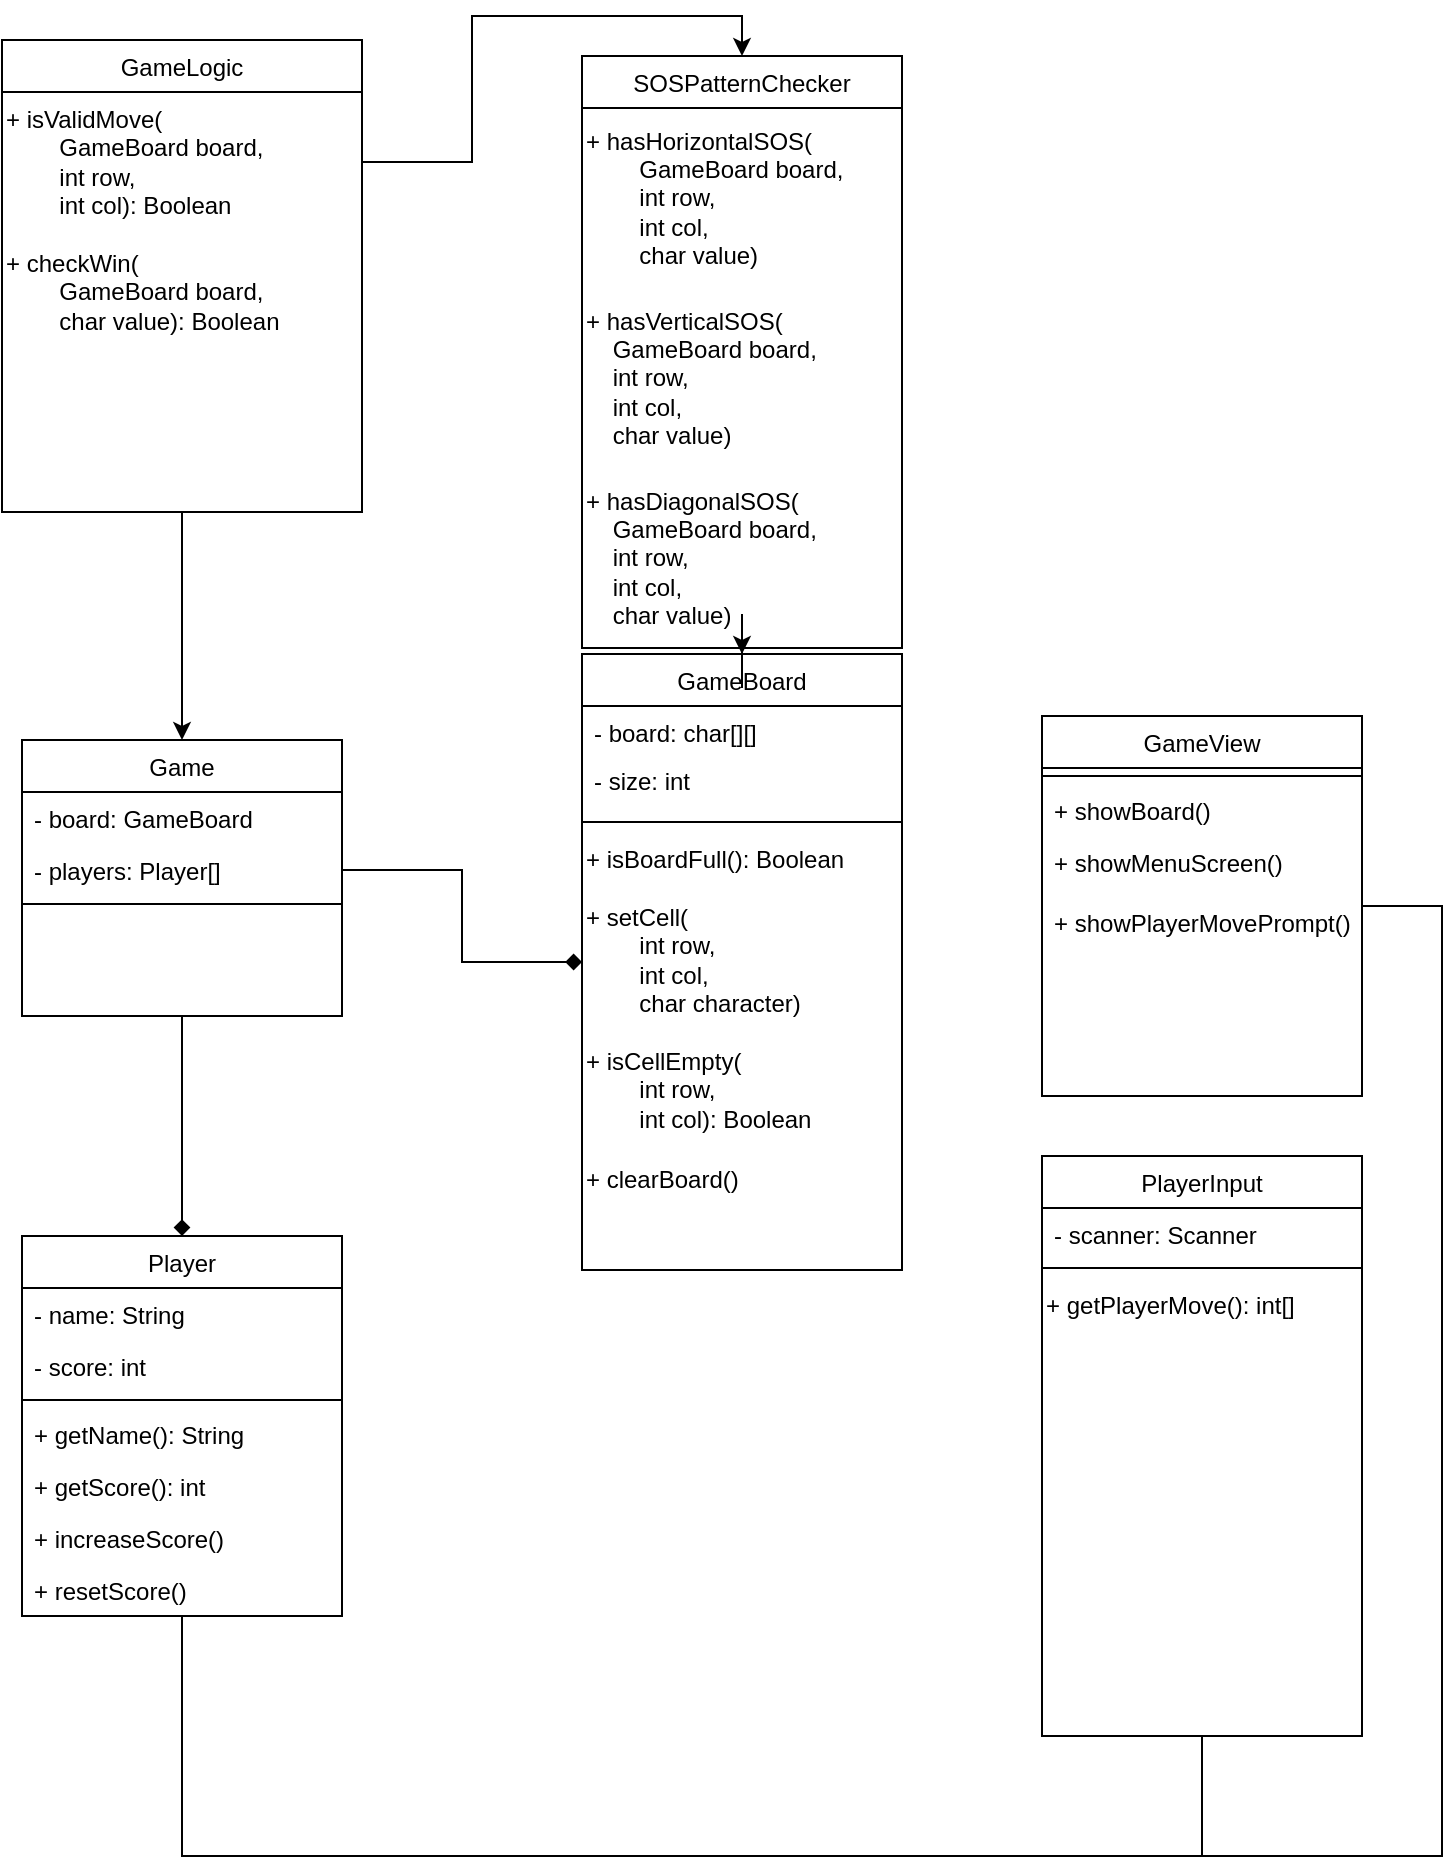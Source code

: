 <mxfile version="23.1.8" type="github">
  <diagram id="C5RBs43oDa-KdzZeNtuy" name="Page-1">
    <mxGraphModel dx="854" dy="1585" grid="1" gridSize="10" guides="1" tooltips="1" connect="1" arrows="1" fold="1" page="1" pageScale="1" pageWidth="827" pageHeight="1169" math="0" shadow="0">
      <root>
        <mxCell id="WIyWlLk6GJQsqaUBKTNV-0" />
        <mxCell id="WIyWlLk6GJQsqaUBKTNV-1" parent="WIyWlLk6GJQsqaUBKTNV-0" />
        <mxCell id="zkfFHV4jXpPFQw0GAbJ--17" value="GameBoard" style="swimlane;fontStyle=0;align=center;verticalAlign=top;childLayout=stackLayout;horizontal=1;startSize=26;horizontalStack=0;resizeParent=1;resizeLast=0;collapsible=1;marginBottom=0;rounded=0;shadow=0;strokeWidth=1;" parent="WIyWlLk6GJQsqaUBKTNV-1" vertex="1">
          <mxGeometry x="310" y="-1" width="160" height="308" as="geometry">
            <mxRectangle x="550" y="140" width="160" height="26" as="alternateBounds" />
          </mxGeometry>
        </mxCell>
        <mxCell id="zkfFHV4jXpPFQw0GAbJ--24" value="- board: char[][]" style="text;align=left;verticalAlign=top;spacingLeft=4;spacingRight=4;overflow=hidden;rotatable=0;points=[[0,0.5],[1,0.5]];portConstraint=eastwest;" parent="zkfFHV4jXpPFQw0GAbJ--17" vertex="1">
          <mxGeometry y="26" width="160" height="24" as="geometry" />
        </mxCell>
        <mxCell id="YH9T3-k_NW0VHkZPkh3--16" value="- size: int" style="text;align=left;verticalAlign=top;spacingLeft=4;spacingRight=4;overflow=hidden;rotatable=0;points=[[0,0.5],[1,0.5]];portConstraint=eastwest;" parent="zkfFHV4jXpPFQw0GAbJ--17" vertex="1">
          <mxGeometry y="50" width="160" height="30" as="geometry" />
        </mxCell>
        <mxCell id="kmp1Yeez9SvhqWlrQ3iH-9" value="" style="line;html=1;strokeWidth=1;align=left;verticalAlign=middle;spacingTop=-1;spacingLeft=3;spacingRight=3;rotatable=0;labelPosition=right;points=[];portConstraint=eastwest;" vertex="1" parent="zkfFHV4jXpPFQw0GAbJ--17">
          <mxGeometry y="80" width="160" height="8" as="geometry" />
        </mxCell>
        <mxCell id="kmp1Yeez9SvhqWlrQ3iH-10" value="+ isBoardFull(): Boolean" style="text;html=1;align=left;verticalAlign=middle;resizable=0;points=[];autosize=1;strokeColor=none;fillColor=none;" vertex="1" parent="zkfFHV4jXpPFQw0GAbJ--17">
          <mxGeometry y="88" width="160" height="30" as="geometry" />
        </mxCell>
        <mxCell id="kmp1Yeez9SvhqWlrQ3iH-11" value="+ setCell(&lt;br&gt;&lt;span style=&quot;white-space: pre;&quot;&gt;&#x9;&lt;/span&gt;int row,&lt;br&gt;&lt;span style=&quot;white-space: pre;&quot;&gt;&#x9;&lt;/span&gt;int col,&lt;br&gt;&lt;span style=&quot;white-space: pre;&quot;&gt;&#x9;&lt;/span&gt;char character)" style="text;html=1;align=left;verticalAlign=middle;resizable=0;points=[];autosize=1;strokeColor=none;fillColor=none;" vertex="1" parent="zkfFHV4jXpPFQw0GAbJ--17">
          <mxGeometry y="118" width="160" height="70" as="geometry" />
        </mxCell>
        <mxCell id="YH9T3-k_NW0VHkZPkh3--7" value="+ isCellEmpty(&lt;br&gt;&lt;span style=&quot;white-space: pre;&quot;&gt;&#x9;&lt;/span&gt;int row, &lt;br&gt;&lt;span style=&quot;white-space: pre;&quot;&gt;&#x9;&lt;/span&gt;int col): Boolean" style="text;html=1;align=left;verticalAlign=middle;resizable=0;points=[];autosize=1;strokeColor=none;fillColor=none;" parent="zkfFHV4jXpPFQw0GAbJ--17" vertex="1">
          <mxGeometry y="188" width="160" height="60" as="geometry" />
        </mxCell>
        <mxCell id="kmp1Yeez9SvhqWlrQ3iH-12" value="+ clearBoard()" style="text;html=1;align=left;verticalAlign=middle;resizable=0;points=[];autosize=1;strokeColor=none;fillColor=none;" vertex="1" parent="zkfFHV4jXpPFQw0GAbJ--17">
          <mxGeometry y="248" width="160" height="30" as="geometry" />
        </mxCell>
        <mxCell id="YH9T3-k_NW0VHkZPkh3--25" style="edgeStyle=orthogonalEdgeStyle;rounded=0;orthogonalLoop=1;jettySize=auto;html=1;exitX=0.5;exitY=1;exitDx=0;exitDy=0;entryX=0.5;entryY=1;entryDx=0;entryDy=0;endArrow=none;endFill=0;" parent="WIyWlLk6GJQsqaUBKTNV-1" source="pbUtkDARDXWlZDbatba7-1" target="YH9T3-k_NW0VHkZPkh3--0" edge="1">
          <mxGeometry relative="1" as="geometry">
            <Array as="points">
              <mxPoint x="110" y="600" />
              <mxPoint x="620" y="600" />
            </Array>
          </mxGeometry>
        </mxCell>
        <mxCell id="pbUtkDARDXWlZDbatba7-1" value="Player" style="swimlane;fontStyle=0;align=center;verticalAlign=top;childLayout=stackLayout;horizontal=1;startSize=26;horizontalStack=0;resizeParent=1;resizeLast=0;collapsible=1;marginBottom=0;rounded=0;shadow=0;strokeWidth=1;" parent="WIyWlLk6GJQsqaUBKTNV-1" vertex="1">
          <mxGeometry x="30" y="290" width="160" height="190" as="geometry">
            <mxRectangle x="230" y="140" width="160" height="26" as="alternateBounds" />
          </mxGeometry>
        </mxCell>
        <mxCell id="pbUtkDARDXWlZDbatba7-2" value="- name: String" style="text;align=left;verticalAlign=top;spacingLeft=4;spacingRight=4;overflow=hidden;rotatable=0;points=[[0,0.5],[1,0.5]];portConstraint=eastwest;" parent="pbUtkDARDXWlZDbatba7-1" vertex="1">
          <mxGeometry y="26" width="160" height="26" as="geometry" />
        </mxCell>
        <mxCell id="pbUtkDARDXWlZDbatba7-3" value="- score: int" style="text;align=left;verticalAlign=top;spacingLeft=4;spacingRight=4;overflow=hidden;rotatable=0;points=[[0,0.5],[1,0.5]];portConstraint=eastwest;rounded=0;shadow=0;html=0;" parent="pbUtkDARDXWlZDbatba7-1" vertex="1">
          <mxGeometry y="52" width="160" height="26" as="geometry" />
        </mxCell>
        <mxCell id="pbUtkDARDXWlZDbatba7-5" value="" style="line;html=1;strokeWidth=1;align=left;verticalAlign=middle;spacingTop=-1;spacingLeft=3;spacingRight=3;rotatable=0;labelPosition=right;points=[];portConstraint=eastwest;" parent="pbUtkDARDXWlZDbatba7-1" vertex="1">
          <mxGeometry y="78" width="160" height="8" as="geometry" />
        </mxCell>
        <mxCell id="kmp1Yeez9SvhqWlrQ3iH-13" value="+ getName(): String" style="text;align=left;verticalAlign=top;spacingLeft=4;spacingRight=4;overflow=hidden;rotatable=0;points=[[0,0.5],[1,0.5]];portConstraint=eastwest;rounded=0;shadow=0;html=0;" vertex="1" parent="pbUtkDARDXWlZDbatba7-1">
          <mxGeometry y="86" width="160" height="26" as="geometry" />
        </mxCell>
        <mxCell id="kmp1Yeez9SvhqWlrQ3iH-14" value="+ getScore(): int" style="text;align=left;verticalAlign=top;spacingLeft=4;spacingRight=4;overflow=hidden;rotatable=0;points=[[0,0.5],[1,0.5]];portConstraint=eastwest;rounded=0;shadow=0;html=0;" vertex="1" parent="pbUtkDARDXWlZDbatba7-1">
          <mxGeometry y="112" width="160" height="26" as="geometry" />
        </mxCell>
        <mxCell id="kmp1Yeez9SvhqWlrQ3iH-15" value="+ increaseScore()" style="text;align=left;verticalAlign=top;spacingLeft=4;spacingRight=4;overflow=hidden;rotatable=0;points=[[0,0.5],[1,0.5]];portConstraint=eastwest;rounded=0;shadow=0;html=0;" vertex="1" parent="pbUtkDARDXWlZDbatba7-1">
          <mxGeometry y="138" width="160" height="26" as="geometry" />
        </mxCell>
        <mxCell id="kmp1Yeez9SvhqWlrQ3iH-16" value="+ resetScore()" style="text;align=left;verticalAlign=top;spacingLeft=4;spacingRight=4;overflow=hidden;rotatable=0;points=[[0,0.5],[1,0.5]];portConstraint=eastwest;rounded=0;shadow=0;html=0;" vertex="1" parent="pbUtkDARDXWlZDbatba7-1">
          <mxGeometry y="164" width="160" height="26" as="geometry" />
        </mxCell>
        <mxCell id="kmp1Yeez9SvhqWlrQ3iH-7" style="edgeStyle=orthogonalEdgeStyle;rounded=0;orthogonalLoop=1;jettySize=auto;html=1;" edge="1" parent="WIyWlLk6GJQsqaUBKTNV-1" source="pbUtkDARDXWlZDbatba7-6" target="zkfFHV4jXpPFQw0GAbJ--17">
          <mxGeometry relative="1" as="geometry" />
        </mxCell>
        <mxCell id="pbUtkDARDXWlZDbatba7-6" value="SOSPatternChecker" style="swimlane;fontStyle=0;align=center;verticalAlign=top;childLayout=stackLayout;horizontal=1;startSize=26;horizontalStack=0;resizeParent=1;resizeLast=0;collapsible=1;marginBottom=0;rounded=0;shadow=0;strokeWidth=1;" parent="WIyWlLk6GJQsqaUBKTNV-1" vertex="1">
          <mxGeometry x="310" y="-300" width="160" height="296" as="geometry">
            <mxRectangle x="550" y="140" width="160" height="26" as="alternateBounds" />
          </mxGeometry>
        </mxCell>
        <mxCell id="YH9T3-k_NW0VHkZPkh3--17" value="+ hasHorizontalSOS(&lt;br&gt;&lt;span style=&quot;white-space: pre;&quot;&gt;&#x9;&lt;/span&gt;GameBoard board,&lt;br&gt;&lt;span style=&quot;white-space: pre;&quot;&gt;&#x9;&lt;/span&gt;int row,&lt;br&gt;&lt;span style=&quot;white-space: pre;&quot;&gt;&#x9;&lt;/span&gt;int col,&lt;br&gt;&lt;span style=&quot;white-space: pre;&quot;&gt;&#x9;&lt;/span&gt;char value)" style="text;html=1;align=left;verticalAlign=middle;resizable=0;points=[];autosize=1;strokeColor=none;fillColor=none;" parent="pbUtkDARDXWlZDbatba7-6" vertex="1">
          <mxGeometry y="26" width="160" height="90" as="geometry" />
        </mxCell>
        <mxCell id="YH9T3-k_NW0VHkZPkh3--18" value="+ hasVerticalSOS(&lt;br&gt;&lt;span style=&quot;&quot;&gt;&lt;span style=&quot;&quot;&gt;&amp;nbsp;&amp;nbsp;&amp;nbsp;&amp;nbsp;&lt;/span&gt;&lt;/span&gt;GameBoard board,&lt;br&gt;&lt;span style=&quot;&quot;&gt;&lt;span style=&quot;&quot;&gt;&amp;nbsp;&amp;nbsp;&amp;nbsp;&amp;nbsp;&lt;/span&gt;&lt;/span&gt;int row,&lt;br&gt;&lt;span style=&quot;&quot;&gt;&lt;span style=&quot;&quot;&gt;&amp;nbsp;&amp;nbsp;&amp;nbsp;&amp;nbsp;&lt;/span&gt;&lt;/span&gt;int col,&lt;br&gt;&amp;nbsp; &amp;nbsp; char value)" style="text;html=1;align=left;verticalAlign=middle;resizable=0;points=[];autosize=1;strokeColor=none;fillColor=none;" parent="pbUtkDARDXWlZDbatba7-6" vertex="1">
          <mxGeometry y="116" width="160" height="90" as="geometry" />
        </mxCell>
        <mxCell id="YH9T3-k_NW0VHkZPkh3--19" value="+ hasDiagonalSOS(&lt;br&gt;&lt;span style=&quot;&quot;&gt;&lt;span style=&quot;white-space: pre;&quot;&gt;&amp;nbsp;&amp;nbsp;&amp;nbsp;&amp;nbsp;&lt;/span&gt;&lt;/span&gt;GameBoard board,&lt;br&gt;&lt;span style=&quot;&quot;&gt;&lt;span style=&quot;white-space: pre;&quot;&gt;&amp;nbsp;&amp;nbsp;&amp;nbsp;&amp;nbsp;&lt;/span&gt;&lt;/span&gt;int row,&lt;br&gt;&lt;span style=&quot;&quot;&gt;&lt;span style=&quot;white-space: pre;&quot;&gt;&amp;nbsp;&amp;nbsp;&amp;nbsp;&amp;nbsp;&lt;/span&gt;&lt;/span&gt;int col,&lt;br&gt;&amp;nbsp; &amp;nbsp; char value)" style="text;html=1;align=left;verticalAlign=middle;resizable=0;points=[];autosize=1;strokeColor=none;fillColor=none;" parent="pbUtkDARDXWlZDbatba7-6" vertex="1">
          <mxGeometry y="206" width="160" height="90" as="geometry" />
        </mxCell>
        <mxCell id="YH9T3-k_NW0VHkZPkh3--22" style="edgeStyle=orthogonalEdgeStyle;rounded=0;orthogonalLoop=1;jettySize=auto;html=1;endArrow=diamond;endFill=1;entryX=0.5;entryY=0;entryDx=0;entryDy=0;" parent="WIyWlLk6GJQsqaUBKTNV-1" source="pbUtkDARDXWlZDbatba7-18" target="pbUtkDARDXWlZDbatba7-1" edge="1">
          <mxGeometry relative="1" as="geometry" />
        </mxCell>
        <mxCell id="pbUtkDARDXWlZDbatba7-18" value="Game" style="swimlane;fontStyle=0;align=center;verticalAlign=top;childLayout=stackLayout;horizontal=1;startSize=26;horizontalStack=0;resizeParent=1;resizeLast=0;collapsible=1;marginBottom=0;rounded=0;shadow=0;strokeWidth=1;" parent="WIyWlLk6GJQsqaUBKTNV-1" vertex="1">
          <mxGeometry x="30" y="42" width="160" height="138" as="geometry">
            <mxRectangle x="230" y="140" width="160" height="26" as="alternateBounds" />
          </mxGeometry>
        </mxCell>
        <mxCell id="pbUtkDARDXWlZDbatba7-19" value="- board: GameBoard" style="text;align=left;verticalAlign=top;spacingLeft=4;spacingRight=4;overflow=hidden;rotatable=0;points=[[0,0.5],[1,0.5]];portConstraint=eastwest;" parent="pbUtkDARDXWlZDbatba7-18" vertex="1">
          <mxGeometry y="26" width="160" height="26" as="geometry" />
        </mxCell>
        <mxCell id="pbUtkDARDXWlZDbatba7-20" value="- players: Player[]" style="text;align=left;verticalAlign=top;spacingLeft=4;spacingRight=4;overflow=hidden;rotatable=0;points=[[0,0.5],[1,0.5]];portConstraint=eastwest;rounded=0;shadow=0;html=0;" parent="pbUtkDARDXWlZDbatba7-18" vertex="1">
          <mxGeometry y="52" width="160" height="26" as="geometry" />
        </mxCell>
        <mxCell id="pbUtkDARDXWlZDbatba7-22" value="" style="line;html=1;strokeWidth=1;align=left;verticalAlign=middle;spacingTop=-1;spacingLeft=3;spacingRight=3;rotatable=0;labelPosition=right;points=[];portConstraint=eastwest;" parent="pbUtkDARDXWlZDbatba7-18" vertex="1">
          <mxGeometry y="78" width="160" height="8" as="geometry" />
        </mxCell>
        <mxCell id="YH9T3-k_NW0VHkZPkh3--27" style="edgeStyle=orthogonalEdgeStyle;rounded=0;orthogonalLoop=1;jettySize=auto;html=1;entryX=0.5;entryY=1;entryDx=0;entryDy=0;endArrow=none;endFill=0;" parent="WIyWlLk6GJQsqaUBKTNV-1" source="YH9T3-k_NW0VHkZPkh3--9" target="pbUtkDARDXWlZDbatba7-1" edge="1">
          <mxGeometry relative="1" as="geometry">
            <Array as="points">
              <mxPoint x="740" y="125" />
              <mxPoint x="740" y="600" />
              <mxPoint x="110" y="600" />
            </Array>
          </mxGeometry>
        </mxCell>
        <mxCell id="YH9T3-k_NW0VHkZPkh3--9" value="GameView" style="swimlane;fontStyle=0;align=center;verticalAlign=top;childLayout=stackLayout;horizontal=1;startSize=26;horizontalStack=0;resizeParent=1;resizeLast=0;collapsible=1;marginBottom=0;rounded=0;shadow=0;strokeWidth=1;" parent="WIyWlLk6GJQsqaUBKTNV-1" vertex="1">
          <mxGeometry x="540" y="30" width="160" height="190" as="geometry">
            <mxRectangle x="550" y="140" width="160" height="26" as="alternateBounds" />
          </mxGeometry>
        </mxCell>
        <mxCell id="YH9T3-k_NW0VHkZPkh3--11" value="" style="line;html=1;strokeWidth=1;align=left;verticalAlign=middle;spacingTop=-1;spacingLeft=3;spacingRight=3;rotatable=0;labelPosition=right;points=[];portConstraint=eastwest;" parent="YH9T3-k_NW0VHkZPkh3--9" vertex="1">
          <mxGeometry y="26" width="160" height="8" as="geometry" />
        </mxCell>
        <mxCell id="YH9T3-k_NW0VHkZPkh3--12" value="+ showBoard()" style="text;align=left;verticalAlign=top;spacingLeft=4;spacingRight=4;overflow=hidden;rotatable=0;points=[[0,0.5],[1,0.5]];portConstraint=eastwest;" parent="YH9T3-k_NW0VHkZPkh3--9" vertex="1">
          <mxGeometry y="34" width="160" height="26" as="geometry" />
        </mxCell>
        <mxCell id="YH9T3-k_NW0VHkZPkh3--13" value="+ showMenuScreen()" style="text;align=left;verticalAlign=top;spacingLeft=4;spacingRight=4;overflow=hidden;rotatable=0;points=[[0,0.5],[1,0.5]];portConstraint=eastwest;" parent="YH9T3-k_NW0VHkZPkh3--9" vertex="1">
          <mxGeometry y="60" width="160" height="30" as="geometry" />
        </mxCell>
        <mxCell id="YH9T3-k_NW0VHkZPkh3--14" value="+ showPlayerMovePrompt()" style="text;align=left;verticalAlign=top;spacingLeft=4;spacingRight=4;overflow=hidden;rotatable=0;points=[[0,0.5],[1,0.5]];portConstraint=eastwest;" parent="YH9T3-k_NW0VHkZPkh3--9" vertex="1">
          <mxGeometry y="90" width="160" height="44" as="geometry" />
        </mxCell>
        <mxCell id="YH9T3-k_NW0VHkZPkh3--21" style="edgeStyle=orthogonalEdgeStyle;rounded=0;orthogonalLoop=1;jettySize=auto;html=1;entryX=0;entryY=0.5;entryDx=0;entryDy=0;endArrow=diamond;endFill=1;" parent="WIyWlLk6GJQsqaUBKTNV-1" source="pbUtkDARDXWlZDbatba7-20" target="zkfFHV4jXpPFQw0GAbJ--17" edge="1">
          <mxGeometry relative="1" as="geometry" />
        </mxCell>
        <mxCell id="YH9T3-k_NW0VHkZPkh3--0" value="PlayerInput" style="swimlane;fontStyle=0;align=center;verticalAlign=top;childLayout=stackLayout;horizontal=1;startSize=26;horizontalStack=0;resizeParent=1;resizeLast=0;collapsible=1;marginBottom=0;rounded=0;shadow=0;strokeWidth=1;" parent="WIyWlLk6GJQsqaUBKTNV-1" vertex="1">
          <mxGeometry x="540" y="250" width="160" height="290" as="geometry">
            <mxRectangle x="230" y="140" width="160" height="26" as="alternateBounds" />
          </mxGeometry>
        </mxCell>
        <mxCell id="YH9T3-k_NW0VHkZPkh3--1" value="- scanner: Scanner" style="text;align=left;verticalAlign=top;spacingLeft=4;spacingRight=4;overflow=hidden;rotatable=0;points=[[0,0.5],[1,0.5]];portConstraint=eastwest;" parent="YH9T3-k_NW0VHkZPkh3--0" vertex="1">
          <mxGeometry y="26" width="160" height="26" as="geometry" />
        </mxCell>
        <mxCell id="YH9T3-k_NW0VHkZPkh3--4" value="" style="line;html=1;strokeWidth=1;align=left;verticalAlign=middle;spacingTop=-1;spacingLeft=3;spacingRight=3;rotatable=0;labelPosition=right;points=[];portConstraint=eastwest;" parent="YH9T3-k_NW0VHkZPkh3--0" vertex="1">
          <mxGeometry y="52" width="160" height="8" as="geometry" />
        </mxCell>
        <mxCell id="YH9T3-k_NW0VHkZPkh3--8" value="+ getPlayerMove(): int[]" style="text;html=1;align=left;verticalAlign=middle;resizable=0;points=[];autosize=1;strokeColor=none;fillColor=none;" parent="YH9T3-k_NW0VHkZPkh3--0" vertex="1">
          <mxGeometry y="60" width="160" height="30" as="geometry" />
        </mxCell>
        <mxCell id="kmp1Yeez9SvhqWlrQ3iH-5" style="edgeStyle=orthogonalEdgeStyle;rounded=0;orthogonalLoop=1;jettySize=auto;html=1;exitX=0.5;exitY=1;exitDx=0;exitDy=0;" edge="1" parent="WIyWlLk6GJQsqaUBKTNV-1" source="kmp1Yeez9SvhqWlrQ3iH-1" target="pbUtkDARDXWlZDbatba7-18">
          <mxGeometry relative="1" as="geometry" />
        </mxCell>
        <mxCell id="kmp1Yeez9SvhqWlrQ3iH-1" value="GameLogic" style="swimlane;fontStyle=0;align=center;verticalAlign=top;childLayout=stackLayout;horizontal=1;startSize=26;horizontalStack=0;resizeParent=1;resizeLast=0;collapsible=1;marginBottom=0;rounded=0;shadow=0;strokeWidth=1;" vertex="1" parent="WIyWlLk6GJQsqaUBKTNV-1">
          <mxGeometry x="20" y="-308" width="180" height="236" as="geometry">
            <mxRectangle x="550" y="140" width="160" height="26" as="alternateBounds" />
          </mxGeometry>
        </mxCell>
        <mxCell id="YH9T3-k_NW0VHkZPkh3--28" value="+ isValidMove(&lt;br&gt;&lt;span style=&quot;white-space: pre;&quot;&gt;&#x9;&lt;/span&gt;GameBoard&amp;nbsp;board, &lt;br&gt;&lt;span style=&quot;white-space: pre;&quot;&gt;&#x9;&lt;/span&gt;int row, &lt;br&gt;&lt;span style=&quot;white-space: pre;&quot;&gt;&#x9;&lt;/span&gt;int col): Boolean" style="text;html=1;align=left;verticalAlign=middle;resizable=0;points=[];autosize=1;strokeColor=none;fillColor=none;" parent="kmp1Yeez9SvhqWlrQ3iH-1" vertex="1">
          <mxGeometry y="26" width="180" height="70" as="geometry" />
        </mxCell>
        <mxCell id="kmp1Yeez9SvhqWlrQ3iH-4" value="+ checkWin(&lt;br&gt;&lt;span style=&quot;white-space: pre;&quot;&gt;&#x9;&lt;/span&gt;GameBoard board,&lt;br&gt;&lt;span style=&quot;white-space: pre;&quot;&gt;&#x9;&lt;/span&gt;char value): Boolean" style="text;html=1;align=left;verticalAlign=middle;resizable=0;points=[];autosize=1;strokeColor=none;fillColor=none;" vertex="1" parent="kmp1Yeez9SvhqWlrQ3iH-1">
          <mxGeometry y="96" width="180" height="60" as="geometry" />
        </mxCell>
        <mxCell id="kmp1Yeez9SvhqWlrQ3iH-8" style="edgeStyle=orthogonalEdgeStyle;rounded=0;orthogonalLoop=1;jettySize=auto;html=1;entryX=0.5;entryY=0;entryDx=0;entryDy=0;" edge="1" parent="WIyWlLk6GJQsqaUBKTNV-1" source="YH9T3-k_NW0VHkZPkh3--28" target="pbUtkDARDXWlZDbatba7-6">
          <mxGeometry relative="1" as="geometry" />
        </mxCell>
      </root>
    </mxGraphModel>
  </diagram>
</mxfile>
